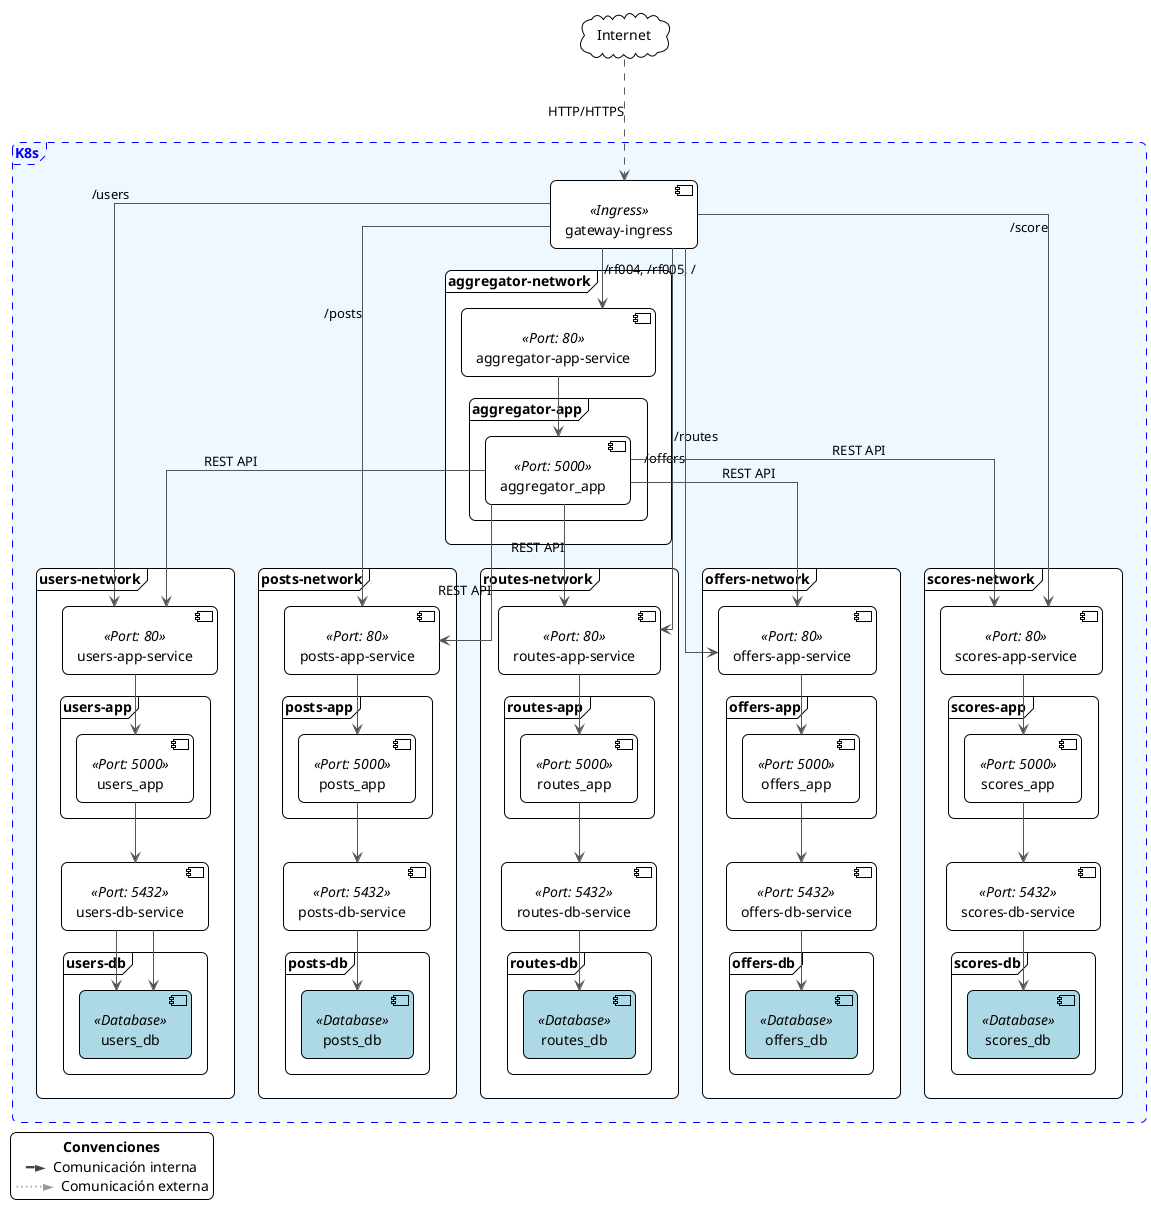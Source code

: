 @startuml networks
!theme plain
skinparam shadowing false
skinparam linetype ortho
skinparam roundcorner 12
skinparam ArrowThickness 1
skinparam ArrowColor #555
skinparam defaultTextAlignment center

'=========================================================
' INTERNET
cloud "Internet" as internet

<style>
  .Database {
    BackgroundColor lightblue
    BorderColor blue
    FontColor black
  }
</style>

legend left
<b>Convenciones</b>
<color:#444>━►</color>  Comunicación interna
<color:#999>⋯⋯►</color>  Comunicación externa
endlegend

'=========================================================
frame "K8s" #aliceblue;line:blue;line.dashed;text:blue {

  component "gateway-ingress" as ingress <<Ingress>>

  '----------- AGGREGATOR -----------
  frame "aggregator-network" {
    component "aggregator-app-service" as agg_svc <<Port: 80>>
    frame "aggregator-app" {
      component aggregator_app as "aggregator_app" <<Port: 5000>>
    }
    agg_svc --> aggregator_app
  }

  '----------- USERS -----------
  frame "users-network" {
    component "users-app-service" as users_svc <<Port: 80>>
    frame "users-app" {
      component users_app as "users_app" <<Port: 5000>>
    }
    component "users-db-service" as users_db_svc <<Port: 5432>>
    frame "users-db" {
      component "users_db" as users_db <<Database>>
    }
    
    users_svc --> users_app
    users_app --> users_db_svc
    users_db_svc --> users_db
  }
    users_db_svc --> users_db
  
  
  '----------- POSTS -----------
  frame "posts-network" {
    component "posts-app-service" as posts_svc <<Port: 80>>
    frame "posts-app" {
      component posts_app as "posts_app" <<Port: 5000>>
    }
    component "posts-db-service" as posts_db_svc <<Port: 5432>>
    frame "posts-db" {
      component "posts_db" as posts_db <<Database>>
    }

    posts_svc --> posts_app
    posts_app --> posts_db_svc
    posts_db_svc --> posts_db
  }
  
  '----------- ROUTES -----------
  frame "routes-network" {
    component "routes-app-service" as routes_svc <<Port: 80>>
    frame "routes-app" {
      component routes_app as "routes_app" <<Port: 5000>>
    }
    component "routes-db-service" as routes_db_svc <<Port: 5432>>
    frame "routes-db" {
      component "routes_db" as routes_db <<Database>>
    }

    routes_svc --> routes_app
    routes_app --> routes_db_svc
    routes_db_svc --> routes_db
  }
  
  '----------- OFFERS -----------
  frame "offers-network" {
    component "offers-app-service" as offers_svc <<Port: 80>>
    frame "offers-app" {
      component offers_app as "offers_app" <<Port: 5000>>
    }
    component "offers-db-service" as offers_db_svc <<Port: 5432>>
    frame "offers-db" {
      component "offers_db" as offers_db <<Database>>
    }

    offers_svc --> offers_app
    offers_app --> offers_db_svc
    offers_db_svc --> offers_db
  }

  '----------- SCORES -----------
  frame "scores-network" {
    component "scores-app-service" as scores_svc <<Port: 80>>
    frame "scores-app" {
      component scores_app as "scores_app" <<Port: 5000>>
    }
    component "scores-db-service" as scores_db_svc <<Port: 5432>>
    frame "scores-db" {
      component "scores_db" as scores_db <<Database>>
    }

    scores_svc --> scores_app
    scores_app --> scores_db_svc
    scores_db_svc --> scores_db
  }
}

'=========================================================
' CONEXIONES EXTERNAS E INGRESS
internet ...> ingress : "HTTP/HTTPS"

' Rutas del Ingress
ingress --> agg_svc : "/rf004, /rf005, /"
ingress --> users_svc : "/users"
ingress --> posts_svc : "/posts"
ingress --> routes_svc : "/routes" 
ingress --> offers_svc : "/offers"
ingress --> scores_svc : "/score"

' Comunicación entre servicios (agregador llama a otros servicios)
aggregator_app --> users_svc : "REST API"
aggregator_app --> posts_svc : "REST API"
aggregator_app --> routes_svc : "REST API"
aggregator_app --> offers_svc : "REST API"
aggregator_app --> scores_svc : "REST API"

@enduml
